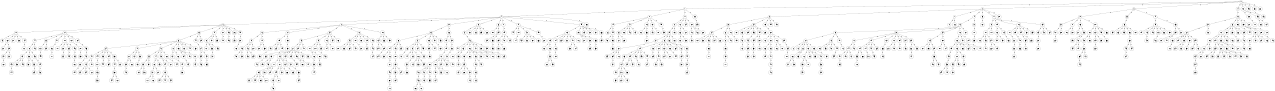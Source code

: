 graph G {
size="8.5,11;"
ratio = "expand;"
fixedsize="true;"
overlap="scale;"
node[shape=circle,width=.12,hight=.12,fontsize=12]
edge[fontsize=12]

0[label=" 0" color=black, pos="1.360152,0.26879081!"];
1[label=" 1" color=black, pos="1.0192335,2.44682!"];
2[label=" 2" color=black, pos="1.3979127,1.2970258!"];
3[label=" 3" color=black, pos="2.5263633,1.5387223!"];
4[label=" 4" color=black, pos="1.9715898,1.3141869!"];
5[label=" 5" color=black, pos="2.9898055,0.81302542!"];
6[label=" 6" color=black, pos="2.7896963,2.7104349!"];
7[label=" 7" color=black, pos="2.3544612,2.4024708!"];
8[label=" 8" color=black, pos="0.50905732,2.5066009!"];
9[label=" 9" color=black, pos="1.2293608,2.069699!"];
10[label=" 10" color=black, pos="0.27883324,2.3817852!"];
11[label=" 11" color=black, pos="0.58450594,2.6468546!"];
12[label=" 12" color=black, pos="2.3878969,0.90588842!"];
13[label=" 13" color=black, pos="2.3821987,0.93224731!"];
14[label=" 14" color=black, pos="2.8146777,1.1352157!"];
15[label=" 15" color=black, pos="2.7571854,2.8837522!"];
16[label=" 16" color=black, pos="0.20894808,1.7945335!"];
17[label=" 17" color=black, pos="1.343774,2.0655824!"];
18[label=" 18" color=black, pos="0.23095731,1.4278038!"];
19[label=" 19" color=black, pos="1.3678751,1.371559!"];
20[label=" 20" color=black, pos="0.035699849,2.1334743!"];
21[label=" 21" color=black, pos="0.99636127,2.5897935!"];
22[label=" 22" color=black, pos="0.70840385,2.9801779!"];
23[label=" 23" color=black, pos="0.26269564,1.731832!"];
24[label=" 24" color=black, pos="2.2542832,0.9099526!"];
25[label=" 25" color=black, pos="1.390598,1.2206644!"];
26[label=" 26" color=black, pos="2.4229026,1.4370186!"];
27[label=" 27" color=black, pos="2.7231265,2.5465496!"];
28[label=" 28" color=black, pos="2.086025,0.17672492!"];
29[label=" 29" color=black, pos="2.7457455,0.89342525!"];
30[label=" 30" color=black, pos="2.4915276,0.91973859!"];
31[label=" 31" color=black, pos="0.73753333,1.225867!"];
32[label=" 32" color=black, pos="0.17793604,1.5898737!"];
33[label=" 33" color=black, pos="2.1113546,2.1900894!"];
34[label=" 34" color=black, pos="1.4590063,0.32503475!"];
35[label=" 35" color=black, pos="1.4356855,1.9409593!"];
36[label=" 36" color=black, pos="0.55160822,1.6040967!"];
37[label=" 37" color=black, pos="2.8842026,0.75150306!"];
38[label=" 38" color=black, pos="0.37112518,0.12995349!"];
39[label=" 39" color=black, pos="2.3228122,1.1004751!"];
40[label=" 40" color=black, pos="1.4916401,2.0692823!"];
41[label=" 41" color=black, pos="1.5008869,0.13725173!"];
42[label=" 42" color=black, pos="0.88647955,1.1420261!"];
43[label=" 43" color=black, pos="0.33387081,0.84387551!"];
44[label=" 44" color=black, pos="1.2006696,1.1828327!"];
45[label=" 45" color=black, pos="1.9454942,1.4606025!"];
46[label=" 46" color=black, pos="0.60557745,0.42527793!"];
47[label=" 47" color=black, pos="1.9463764,0.42913789!"];
48[label=" 48" color=black, pos="0.21610178,2.0410111!"];
49[label=" 49" color=black, pos="2.7577918,1.676882!"];
50[label=" 50" color=black, pos="0.6405493,1.9664364!"];
51[label=" 51" color=black, pos="2.9018936,1.8598991!"];
52[label=" 52" color=black, pos="2.2582842,0.1874354!"];
53[label=" 53" color=black, pos="1.9770677,1.5203978!"];
54[label=" 54" color=black, pos="1.2385938,0.51103478!"];
55[label=" 55" color=black, pos="2.4714287,1.6229868!"];
56[label=" 56" color=black, pos="0.43859285,2.4045192!"];
57[label=" 57" color=black, pos="1.8422607,2.840656!"];
58[label=" 58" color=black, pos="0.90030939,2.4572301!"];
59[label=" 59" color=black, pos="1.6174043,2.9047661!"];
60[label=" 60" color=black, pos="1.3598611,2.0794669!"];
61[label=" 61" color=black, pos="2.7402394,1.919574!"];
62[label=" 62" color=black, pos="2.5455405,0.16380352!"];
63[label=" 63" color=black, pos="2.3707814,0.7044997!"];
64[label=" 64" color=black, pos="1.4507882,0.0057589207!"];
65[label=" 65" color=black, pos="1.1904202,1.7758589!"];
66[label=" 66" color=black, pos="1.6535074,1.8929325!"];
67[label=" 67" color=black, pos="2.5502182,0.14660022!"];
68[label=" 68" color=black, pos="1.8899002,0.2470082!"];
69[label=" 69" color=black, pos="2.8259318,0.60897281!"];
70[label=" 70" color=black, pos="2.5971909,1.3884415!"];
71[label=" 71" color=black, pos="0.55956661,1.7773466!"];
72[label=" 72" color=black, pos="2.2019602,1.3034036!"];
73[label=" 73" color=black, pos="2.6295204,2.4831099!"];
74[label=" 74" color=black, pos="1.3123515,0.55393953!"];
75[label=" 75" color=black, pos="1.173741,2.7726491!"];
76[label=" 76" color=black, pos="2.9266069,1.6937808!"];
77[label=" 77" color=black, pos="2.1862395,0.12401104!"];
78[label=" 78" color=black, pos="0.075529914,2.7514027!"];
79[label=" 79" color=black, pos="2.6053938,2.6454513!"];
80[label=" 80" color=black, pos="1.3118547,1.1997342!"];
81[label=" 81" color=black, pos="0.02811744,2.224403!"];
82[label=" 82" color=black, pos="1.0588865,0.20303866!"];
83[label=" 83" color=black, pos="1.4788823,1.2962687!"];
84[label=" 84" color=black, pos="1.9953451,0.15802788!"];
85[label=" 85" color=black, pos="0.29280311,1.9650149!"];
86[label=" 86" color=black, pos="1.7944915,2.0034295!"];
87[label=" 87" color=black, pos="1.2451669,2.2072392!"];
88[label=" 88" color=black, pos="0.59773579,2.4983968!"];
89[label=" 89" color=black, pos="0.089817531,1.9663222!"];
90[label=" 90" color=black, pos="2.5011424,0.3813316!"];
91[label=" 91" color=black, pos="1.1450486,0.38551382!"];
92[label=" 92" color=black, pos="2.6676499,0.32197824!"];
93[label=" 93" color=black, pos="2.8255806,2.328786!"];
94[label=" 94" color=black, pos="1.0034108,1.0199573!"];
95[label=" 95" color=black, pos="2.9810964,1.8055993!"];
96[label=" 96" color=black, pos="2.6341699,1.2046854!"];
97[label=" 97" color=black, pos="1.0267959,0.87269148!"];
98[label=" 98" color=black, pos="0.3403684,2.5079629!"];
99[label=" 99" color=black, pos="0.93162343,0.62581067!"];
100[label=" 100" color=black, pos="0.43701844,1.5597263!"];
101[label=" 101" color=black, pos="1.2347821,2.8826712!"];
102[label=" 102" color=black, pos="0.22072783,0.48677055!"];
103[label=" 103" color=black, pos="1.129825,2.7806564!"];
104[label=" 104" color=black, pos="1.5963659,1.4879823!"];
105[label=" 105" color=black, pos="0.15634942,1.1511001!"];
106[label=" 106" color=black, pos="0.61469686,2.9821348!"];
107[label=" 107" color=black, pos="1.5525398,2.1455936!"];
108[label=" 108" color=black, pos="2.5557344,0.25215726!"];
109[label=" 109" color=black, pos="0.59383214,1.0287094!"];
110[label=" 110" color=black, pos="1.0374569,1.0163842!"];
111[label=" 111" color=black, pos="2.8078498,1.9312767!"];
112[label=" 112" color=black, pos="0.78238246,1.0273775!"];
113[label=" 113" color=black, pos="0.77993283,1.4354497!"];
114[label=" 114" color=black, pos="0.83754065,0.94094996!"];
115[label=" 115" color=black, pos="0.025529983,2.3796386!"];
116[label=" 116" color=black, pos="2.7918634,2.3717809!"];
117[label=" 117" color=black, pos="0.76662427,0.20025553!"];
118[label=" 118" color=black, pos="1.9159702,2.971363!"];
119[label=" 119" color=black, pos="2.0136803,2.1280356!"];
120[label=" 120" color=black, pos="2.3218988,2.7347947!"];
121[label=" 121" color=black, pos="1.3338908,2.4964613!"];
122[label=" 122" color=black, pos="0.58782889,0.56151182!"];
123[label=" 123" color=black, pos="0.52395486,0.19462325!"];
124[label=" 124" color=black, pos="0.57294629,0.70151383!"];
125[label=" 125" color=black, pos="1.9668944,0.14365173!"];
126[label=" 126" color=black, pos="0.11840908,2.6066844!"];
127[label=" 127" color=black, pos="2.0176546,1.9281522!"];
128[label=" 128" color=black, pos="1.8901332,2.4413851!"];
129[label=" 129" color=black, pos="2.8331913,1.3954554!"];
130[label=" 130" color=black, pos="1.3752577,0.034379093!"];
131[label=" 131" color=black, pos="0.8981176,0.21503088!"];
132[label=" 132" color=black, pos="1.7954065,0.81063445!"];
133[label=" 133" color=black, pos="1.8183141,0.64516536!"];
134[label=" 134" color=black, pos="0.069300953,2.0688126!"];
135[label=" 135" color=black, pos="2.9865699,1.4265089!"];
136[label=" 136" color=black, pos="2.6599118,2.100727!"];
137[label=" 137" color=black, pos="0.80574045,0.9141233!"];
138[label=" 138" color=black, pos="0.45314954,2.0802108!"];
139[label=" 139" color=black, pos="2.1775047,0.82233102!"];
140[label=" 140" color=black, pos="0.21178639,2.735212!"];
141[label=" 141" color=black, pos="0.58725165,1.9668236!"];
142[label=" 142" color=black, pos="1.6322272,0.74350812!"];
143[label=" 143" color=black, pos="0.032601008,0.49550013!"];
144[label=" 144" color=black, pos="2.0379111,2.1856159!"];
145[label=" 145" color=black, pos="1.0924095,0.024649736!"];
146[label=" 146" color=black, pos="1.0482415,2.8968262!"];
147[label=" 147" color=black, pos="0.40010222,2.1986575!"];
148[label=" 148" color=black, pos="1.3521227,1.6419891!"];
149[label=" 149" color=black, pos="2.3142469,0.59592692!"];
150[label=" 150" color=black, pos="2.6444489,2.5652712!"];
151[label=" 151" color=black, pos="2.5094521,2.3695626!"];
152[label=" 152" color=black, pos="0.65699848,2.3910147!"];
153[label=" 153" color=black, pos="2.6549176,2.294967!"];
154[label=" 154" color=black, pos="0.520525,1.9289055!"];
155[label=" 155" color=black, pos="2.9109504,0.53251584!"];
156[label=" 156" color=black, pos="0.061432511,0.20244737!"];
157[label=" 157" color=black, pos="2.7833176,2.3221536!"];
158[label=" 158" color=black, pos="0.13780933,2.1048163!"];
159[label=" 159" color=black, pos="0.94819615,2.1946246!"];
160[label=" 160" color=black, pos="2.0295575,0.35460262!"];
161[label=" 161" color=black, pos="2.0013038,0.3876343!"];
162[label=" 162" color=black, pos="2.8413628,1.442456!"];
163[label=" 163" color=black, pos="0.44410275,2.0153863!"];
164[label=" 164" color=black, pos="1.1494768,2.8812147!"];
165[label=" 165" color=black, pos="2.0162079,1.3605608!"];
166[label=" 166" color=black, pos="1.0907931,1.8012787!"];
167[label=" 167" color=black, pos="1.9397562,0.6441839!"];
168[label=" 168" color=black, pos="2.5815427,1.6537887!"];
169[label=" 169" color=black, pos="0.64835615,2.1046753!"];
170[label=" 170" color=black, pos="2.3579628,1.2420322!"];
171[label=" 171" color=black, pos="0.52210316,0.30760083!"];
172[label=" 172" color=black, pos="2.4752521,0.60437433!"];
173[label=" 173" color=black, pos="2.3921838,2.6454773!"];
174[label=" 174" color=black, pos="0.43031235,1.5219662!"];
175[label=" 175" color=black, pos="1.4426594,2.3393821!"];
176[label=" 176" color=black, pos="0.16493663,0.60704849!"];
177[label=" 177" color=black, pos="0.034593875,1.3030118!"];
178[label=" 178" color=black, pos="2.258855,2.1946222!"];
179[label=" 179" color=black, pos="1.8024624,2.4525382!"];
180[label=" 180" color=black, pos="1.6910386,1.7691746!"];
181[label=" 181" color=black, pos="2.0218476,2.5661994!"];
182[label=" 182" color=black, pos="2.861408,0.82222849!"];
183[label=" 183" color=black, pos="0.25431573,2.3282693!"];
184[label=" 184" color=black, pos="2.1547815,0.23254515!"];
185[label=" 185" color=black, pos="1.6470416,2.581932!"];
186[label=" 186" color=black, pos="1.0806009,2.6868548!"];
187[label=" 187" color=black, pos="0.27877733,2.1607778!"];
188[label=" 188" color=black, pos="2.1963055,2.0530384!"];
189[label=" 189" color=black, pos="1.3446044,2.6703131!"];
190[label=" 190" color=black, pos="0.70740341,1.5100796!"];
191[label=" 191" color=black, pos="1.6541522,2.3809715!"];
192[label=" 192" color=black, pos="1.7736668,1.998309!"];
193[label=" 193" color=black, pos="2.1490736,0.32660498!"];
194[label=" 194" color=black, pos="1.3567953,0.11273771!"];
195[label=" 195" color=black, pos="2.1528528,2.6053886!"];
196[label=" 196" color=black, pos="1.203468,1.5673114!"];
197[label=" 197" color=black, pos="0.27766475,1.7540847!"];
198[label=" 198" color=black, pos="1.7301661,2.9467873!"];
199[label=" 199" color=black, pos="2.1025133,0.19325197!"];
200[label=" 200" color=black, pos="0.94127545,2.2968884!"];
201[label=" 201" color=black, pos="0.77180198,0.32002343!"];
202[label=" 202" color=black, pos="2.6369532,2.7641699!"];
203[label=" 203" color=black, pos="1.7062767,1.1389643!"];
204[label=" 204" color=black, pos="0.027985363,0.45781697!"];
205[label=" 205" color=black, pos="0.94390014,2.2907183!"];
206[label=" 206" color=black, pos="0.4760659,2.0583845!"];
207[label=" 207" color=black, pos="1.5652644,1.4547592!"];
208[label=" 208" color=black, pos="2.4431975,0.59688885!"];
209[label=" 209" color=black, pos="0.37514099,2.3435967!"];
210[label=" 210" color=black, pos="1.3496734,0.80190019!"];
211[label=" 211" color=black, pos="0.477325,2.9656947!"];
212[label=" 212" color=black, pos="1.6471401,0.81096047!"];
213[label=" 213" color=black, pos="0.6354133,0.26510649!"];
214[label=" 214" color=black, pos="2.3391843,0.69005836!"];
215[label=" 215" color=black, pos="1.5751276,0.41098855!"];
216[label=" 216" color=black, pos="0.89646517,2.2333245!"];
217[label=" 217" color=black, pos="0.92478967,2.2837004!"];
218[label=" 218" color=black, pos="1.6846878,1.3304131!"];
219[label=" 219" color=black, pos="2.026465,1.6673232!"];
220[label=" 220" color=black, pos="1.7196195,2.2646454!"];
221[label=" 221" color=black, pos="2.5799624,1.466512!"];
222[label=" 222" color=black, pos="1.8532429,0.82359544!"];
223[label=" 223" color=black, pos="2.301388,1.4466955!"];
224[label=" 224" color=black, pos="1.2424614,1.4694593!"];
225[label=" 225" color=black, pos="0.25694128,1.4417141!"];
226[label=" 226" color=black, pos="0.83876019,1.1036419!"];
227[label=" 227" color=black, pos="1.0682351,1.5388303!"];
228[label=" 228" color=black, pos="0.24924877,1.1428875!"];
229[label=" 229" color=black, pos="1.3332276,0.7483579!"];
230[label=" 230" color=black, pos="1.76597,0.61484094!"];
231[label=" 231" color=black, pos="2.8065373,1.2652111!"];
232[label=" 232" color=black, pos="2.7415565,2.2162498!"];
233[label=" 233" color=black, pos="0.48782998,0.94012689!"];
234[label=" 234" color=black, pos="0.43009113,2.1918154!"];
235[label=" 235" color=black, pos="0.81473394,2.2861809!"];
236[label=" 236" color=black, pos="2.5341214,0.89319389!"];
237[label=" 237" color=black, pos="1.038468,1.0538194!"];
238[label=" 238" color=black, pos="2.2135051,2.8717959!"];
239[label=" 239" color=black, pos="1.7301968,2.0690412!"];
240[label=" 240" color=black, pos="0.87167724,2.4702511!"];
241[label=" 241" color=black, pos="2.9432548,0.68609741!"];
242[label=" 242" color=black, pos="1.4541468,1.8716722!"];
243[label=" 243" color=black, pos="1.6085585,0.33286347!"];
244[label=" 244" color=black, pos="1.5869215,0.01002885!"];
245[label=" 245" color=black, pos="2.8676092,1.4298275!"];
246[label=" 246" color=black, pos="2.7325087,0.10115674!"];
247[label=" 247" color=black, pos="0.43863022,1.9344589!"];
248[label=" 248" color=black, pos="0.45548883,0.66981469!"];
249[label=" 249" color=black, pos="0.81508795,2.7720896!"];
250[label=" 250" color=black, pos="1.2338249,0.53811552!"];
251[label=" 251" color=black, pos="0.80161485,1.9850632!"];
252[label=" 252" color=black, pos="1.0970364,1.0139259!"];
253[label=" 253" color=black, pos="2.0589404,0.045759786!"];
254[label=" 254" color=black, pos="0.74537669,2.2541546!"];
255[label=" 255" color=black, pos="2.3171144,2.4943144!"];
256[label=" 256" color=black, pos="2.5933234,2.1713469!"];
257[label=" 257" color=black, pos="0.52004114,2.6776461!"];
258[label=" 258" color=black, pos="2.5871982,0.59624937!"];
259[label=" 259" color=black, pos="1.0867406,2.7773494!"];
260[label=" 260" color=black, pos="1.5764047,2.1484225!"];
261[label=" 261" color=black, pos="2.2350287,2.4267941!"];
262[label=" 262" color=black, pos="1.3410988,0.16441229!"];
263[label=" 263" color=black, pos="2.8695622,0.43081652!"];
264[label=" 264" color=black, pos="0.8228557,2.8712969!"];
265[label=" 265" color=black, pos="1.5455998,2.0967629!"];
266[label=" 266" color=black, pos="0.76470472,0.52161104!"];
267[label=" 267" color=black, pos="2.2743248,0.035222355!"];
268[label=" 268" color=black, pos="2.0902358,2.4860746!"];
269[label=" 269" color=black, pos="0.37782714,0.30566989!"];
270[label=" 270" color=black, pos="1.5938175,1.3771392!"];
271[label=" 271" color=black, pos="2.1288088,0.92626523!"];
272[label=" 272" color=black, pos="2.4101191,0.29456139!"];
273[label=" 273" color=black, pos="2.3465052,0.088516984!"];
274[label=" 274" color=black, pos="0.08433649,0.96265531!"];
275[label=" 275" color=black, pos="1.9090885,0.20939088!"];
276[label=" 276" color=black, pos="1.1815225,2.3245888!"];
277[label=" 277" color=black, pos="2.6083343,2.2782756!"];
278[label=" 278" color=black, pos="2.1003408,2.6655314!"];
279[label=" 279" color=black, pos="0.46337055,1.1808142!"];
280[label=" 280" color=black, pos="0.38935881,1.8292086!"];
281[label=" 281" color=black, pos="2.8666999,0.847074!"];
282[label=" 282" color=black, pos="0.52785365,0.3096977!"];
283[label=" 283" color=black, pos="2.807607,0.4362664!"];
284[label=" 284" color=black, pos="1.2145541,0.54847918!"];
285[label=" 285" color=black, pos="0.39111383,2.0250401!"];
286[label=" 286" color=black, pos="1.4821696,1.7206044!"];
287[label=" 287" color=black, pos="2.2823681,2.8190298!"];
288[label=" 288" color=black, pos="0.3767942,2.407591!"];
289[label=" 289" color=black, pos="1.5659641,2.1945304!"];
290[label=" 290" color=black, pos="2.0643943,1.5307599!"];
291[label=" 291" color=black, pos="1.0233167,1.8611308!"];
292[label=" 292" color=black, pos="0.72788145,0.060759101!"];
293[label=" 293" color=black, pos="0.23636477,0.61044996!"];
294[label=" 294" color=black, pos="2.7763707,2.6640746!"];
295[label=" 295" color=black, pos="0.23247291,1.7304657!"];
296[label=" 296" color=black, pos="2.1313429,1.8527612!"];
297[label=" 297" color=black, pos="1.3927217,0.79112471!"];
298[label=" 298" color=black, pos="1.5515197,0.32911726!"];
299[label=" 299" color=black, pos="0.28891086,1.8127072!"];
300[label=" 300" color=black, pos="0.59985803,2.1357876!"];
301[label=" 301" color=black, pos="1.9592655,1.5547572!"];
302[label=" 302" color=black, pos="0.077291877,1.7943749!"];
303[label=" 303" color=black, pos="0.70193614,1.9190319!"];
304[label=" 304" color=black, pos="0.66289734,1.530586!"];
305[label=" 305" color=black, pos="2.8190847,0.512735!"];
306[label=" 306" color=black, pos="0.64359526,0.94544081!"];
307[label=" 307" color=black, pos="2.0321003,2.9492984!"];
308[label=" 308" color=black, pos="1.6316143,0.46818115!"];
309[label=" 309" color=black, pos="1.8313236,1.3265159!"];
310[label=" 310" color=black, pos="0.24177008,2.2183802!"];
311[label=" 311" color=black, pos="1.6457315,1.7769852!"];
312[label=" 312" color=black, pos="0.90920519,1.3642478!"];
313[label=" 313" color=black, pos="0.62928188,1.0988942!"];
314[label=" 314" color=black, pos="1.7188351,0.20538325!"];
315[label=" 315" color=black, pos="0.80248306,0.38289374!"];
316[label=" 316" color=black, pos="0.2397677,2.0249771!"];
317[label=" 317" color=black, pos="0.87401323,0.97970672!"];
318[label=" 318" color=black, pos="1.4723839,2.0594895!"];
319[label=" 319" color=black, pos="2.3354991,2.4267441!"];
320[label=" 320" color=black, pos="0.14404594,0.97299411!"];
321[label=" 321" color=black, pos="1.6679747,2.046205!"];
322[label=" 322" color=black, pos="0.11622341,1.1377452!"];
323[label=" 323" color=black, pos="1.4062699,1.3528038!"];
324[label=" 324" color=black, pos="0.37171384,1.7171289!"];
325[label=" 325" color=black, pos="1.729274,1.3615104!"];
326[label=" 326" color=black, pos="2.8949225,0.31977316!"];
327[label=" 327" color=black, pos="2.2574746,2.4751259!"];
328[label=" 328" color=black, pos="1.5375092,0.17484841!"];
329[label=" 329" color=black, pos="1.5200083,2.5922938!"];
330[label=" 330" color=black, pos="0.47264157,1.5549382!"];
331[label=" 331" color=black, pos="0.25067793,1.524949!"];
332[label=" 332" color=black, pos="2.285523,2.8681188!"];
333[label=" 333" color=black, pos="1.9389135,1.2164548!"];
334[label=" 334" color=black, pos="2.6506291,2.0642576!"];
335[label=" 335" color=black, pos="2.2827452,2.3096244!"];
336[label=" 336" color=black, pos="1.9875034,1.0257384!"];
337[label=" 337" color=black, pos="0.70552613,1.1437435!"];
338[label=" 338" color=black, pos="0.34807116,0.057079153!"];
339[label=" 339" color=black, pos="0.60642375,0.22114087!"];
340[label=" 340" color=black, pos="2.8241061,1.9067437!"];
341[label=" 341" color=black, pos="1.3188889,1.5968555!"];
342[label=" 342" color=black, pos="0.6594264,2.8776218!"];
343[label=" 343" color=black, pos="0.2004966,2.7624261!"];
344[label=" 344" color=black, pos="1.671719,1.6955118!"];
345[label=" 345" color=black, pos="2.4061966,1.5554128!"];
346[label=" 346" color=black, pos="2.5379371,2.3530169!"];
347[label=" 347" color=black, pos="2.1945201,1.0363075!"];
348[label=" 348" color=black, pos="0.66341748,2.7816457!"];
349[label=" 349" color=black, pos="0.066249653,0.95182448!"];
350[label=" 350" color=black, pos="2.0396144,0.66784767!"];
351[label=" 351" color=black, pos="1.0166925,1.4281111!"];
352[label=" 352" color=black, pos="1.2184382,0.06565653!"];
353[label=" 353" color=black, pos="2.9628783,1.3789026!"];
354[label=" 354" color=black, pos="1.2335612,2.6451761!"];
355[label=" 355" color=black, pos="1.3060773,0.44670755!"];
356[label=" 356" color=black, pos="0.62453487,1.9518012!"];
357[label=" 357" color=black, pos="0.60685458,0.41646058!"];
358[label=" 358" color=black, pos="1.733072,0.88658003!"];
359[label=" 359" color=black, pos="0.51458199,0.43817593!"];
360[label=" 360" color=black, pos="2.438314,2.357655!"];
361[label=" 361" color=black, pos="0.12490177,1.9020076!"];
362[label=" 362" color=black, pos="2.4684772,1.7865444!"];
363[label=" 363" color=black, pos="2.2286674,0.74404925!"];
364[label=" 364" color=black, pos="0.46160521,2.5439868!"];
365[label=" 365" color=black, pos="2.5994761,0.7149288!"];
366[label=" 366" color=black, pos="0.044755615,0.08231257!"];
367[label=" 367" color=black, pos="1.9161999,0.29235779!"];
368[label=" 368" color=black, pos="2.024321,1.7557062!"];
369[label=" 369" color=black, pos="1.3865705,0.50768573!"];
370[label=" 370" color=black, pos="2.2048975,2.6296021!"];
371[label=" 371" color=black, pos="2.527482,1.2867671!"];
372[label=" 372" color=black, pos="2.0695018,2.057547!"];
373[label=" 373" color=black, pos="0.79120129,0.0015260195!"];
374[label=" 374" color=black, pos="0.37398464,0.39529451!"];
375[label=" 375" color=black, pos="0.60432709,0.6446985!"];
376[label=" 376" color=black, pos="0.33766511,1.7778708!"];
377[label=" 377" color=black, pos="0.058118462,0.57928323!"];
378[label=" 378" color=black, pos="2.5797866,1.6965808!"];
379[label=" 379" color=black, pos="2.5825367,2.0963558!"];
380[label=" 380" color=black, pos="2.8141019,0.32101649!"];
381[label=" 381" color=black, pos="0.92637865,2.4412601!"];
382[label=" 382" color=black, pos="1.4063811,0.59054785!"];
383[label=" 383" color=black, pos="0.5242069,0.63935624!"];
384[label=" 384" color=black, pos="0.63565104,0.58610758!"];
385[label=" 385" color=black, pos="0.70278354,0.95678546!"];
386[label=" 386" color=black, pos="1.3742762,1.3898388!"];
387[label=" 387" color=black, pos="0.63671425,0.60885147!"];
388[label=" 388" color=black, pos="1.6400974,0.056119325!"];
389[label=" 389" color=black, pos="0.25241047,0.86683934!"];
390[label=" 390" color=black, pos="0.33393402,2.6694998!"];
391[label=" 391" color=black, pos="1.6926335,0.72001292!"];
392[label=" 392" color=black, pos="1.726083,0.022054097!"];
393[label=" 393" color=black, pos="2.4715113,2.7114367!"];
394[label=" 394" color=black, pos="1.6322058,2.8026004!"];
395[label=" 395" color=black, pos="1.58747,1.7197362!"];
396[label=" 396" color=black, pos="0.34131979,2.7940435!"];
397[label=" 397" color=black, pos="0.27323497,1.2525218!"];
398[label=" 398" color=black, pos="0.11827005,2.4653099!"];
399[label=" 399" color=black, pos="0.2308776,2.1391882!"];
400[label=" 400" color=black, pos="2.4914433,0.38582721!"];
401[label=" 401" color=black, pos="2.1400818,1.8087421!"];
402[label=" 402" color=black, pos="0.19853939,1.0412078!"];
403[label=" 403" color=black, pos="0.022794276,2.0135769!"];
404[label=" 404" color=black, pos="0.53679953,1.9578443!"];
405[label=" 405" color=black, pos="0.46850327,2.4172035!"];
406[label=" 406" color=black, pos="2.1323878,1.3976769!"];
407[label=" 407" color=black, pos="0.067836198,1.320226!"];
408[label=" 408" color=black, pos="2.6981074,2.5222341!"];
409[label=" 409" color=black, pos="1.8033171,0.61047689!"];
410[label=" 410" color=black, pos="0.94231865,0.78786597!"];
411[label=" 411" color=black, pos="2.4126286,0.329227!"];
412[label=" 412" color=black, pos="0.60906328,2.7594626!"];
413[label=" 413" color=black, pos="1.4974375,1.6643399!"];
414[label=" 414" color=black, pos="0.059179486,1.9930906!"];
415[label=" 415" color=black, pos="2.5988819,1.6862952!"];
416[label=" 416" color=black, pos="0.019369847,1.1351785!"];
417[label=" 417" color=black, pos="2.5395055,1.8245435!"];
418[label=" 418" color=black, pos="0.39734,2.4469371!"];
419[label=" 419" color=black, pos="0.41385236,2.7593968!"];
420[label=" 420" color=black, pos="1.0632355,1.1004822!"];
421[label=" 421" color=black, pos="1.6955255,0.19049821!"];
422[label=" 422" color=black, pos="2.8268388,2.8817207!"];
423[label=" 423" color=black, pos="1.4969055,1.7227099!"];
424[label=" 424" color=black, pos="1.7765452,2.3389623!"];
425[label=" 425" color=black, pos="2.6035438,0.79787494!"];
426[label=" 426" color=black, pos="1.7759153,1.8108524!"];
427[label=" 427" color=black, pos="1.0209762,1.2126833!"];
428[label=" 428" color=black, pos="0.089108534,2.6448846!"];
429[label=" 429" color=black, pos="1.0779876,0.53933903!"];
430[label=" 430" color=black, pos="2.0189716,2.3305471!"];
431[label=" 431" color=black, pos="2.9890756,0.032152417!"];
432[label=" 432" color=black, pos="1.9111454,0.081671529!"];
433[label=" 433" color=black, pos="1.5346205,1.515573!"];
434[label=" 434" color=black, pos="1.1243585,0.50030354!"];
435[label=" 435" color=black, pos="0.8966745,2.2295464!"];
436[label=" 436" color=black, pos="2.0261524,0.77041707!"];
437[label=" 437" color=black, pos="0.70981377,2.0089663!"];
438[label=" 438" color=black, pos="2.7308158,1.2446625!"];
439[label=" 439" color=black, pos="1.3927704,2.4855122!"];
440[label=" 440" color=black, pos="0.64792964,1.8186051!"];
441[label=" 441" color=black, pos="2.4467302,2.493086!"];
442[label=" 442" color=black, pos="1.6606034,1.7164234!"];
443[label=" 443" color=black, pos="2.7063765,1.543061!"];
444[label=" 444" color=black, pos="2.8204008,1.8366688!"];
445[label=" 445" color=black, pos="0.62323413,0.25899996!"];
446[label=" 446" color=black, pos="0.18514853,1.0739413!"];
447[label=" 447" color=black, pos="1.7804774,2.8818349!"];
448[label=" 448" color=black, pos="2.1266371,1.6109572!"];
449[label=" 449" color=black, pos="0.034618024,2.144456!"];
450[label=" 450" color=black, pos="2.0974329,2.2524994!"];
451[label=" 451" color=black, pos="0.80684925,2.5363382!"];
452[label=" 452" color=black, pos="2.1090384,2.1574646!"];
453[label=" 453" color=black, pos="2.2186421,1.0863224!"];
454[label=" 454" color=black, pos="2.920127,2.9817096!"];
455[label=" 455" color=black, pos="1.7197172,0.12901145!"];
456[label=" 456" color=black, pos="2.5639844,0.41972166!"];
457[label=" 457" color=black, pos="2.844012,1.2938239!"];
458[label=" 458" color=black, pos="2.4250571,2.7452542!"];
459[label=" 459" color=black, pos="2.3418836,0.85915637!"];
460[label=" 460" color=black, pos="0.65459931,1.1831945!"];
461[label=" 461" color=black, pos="1.4330855,2.277032!"];
462[label=" 462" color=black, pos="1.4297807,0.053816924!"];
463[label=" 463" color=black, pos="1.1222861,2.9958523!"];
464[label=" 464" color=black, pos="1.9227971,0.2848729!"];
465[label=" 465" color=black, pos="1.9797516,0.70825383!"];
466[label=" 466" color=black, pos="0.12502005,2.636715!"];
467[label=" 467" color=black, pos="1.7351003,1.9178257!"];
468[label=" 468" color=black, pos="2.5124923,0.26294104!"];
469[label=" 469" color=black, pos="1.3705371,1.2987904!"];
470[label=" 470" color=black, pos="0.79871469,2.9498158!"];
471[label=" 471" color=black, pos="0.53543566,0.60727124!"];
472[label=" 472" color=black, pos="0.36124194,1.2250417!"];
473[label=" 473" color=black, pos="2.4708409,1.7458022!"];
474[label=" 474" color=black, pos="2.3868035,0.062764652!"];
475[label=" 475" color=black, pos="2.8783886,0.51160352!"];
476[label=" 476" color=black, pos="1.0816105,2.3364588!"];
477[label=" 477" color=black, pos="2.3145176,0.25246552!"];
478[label=" 478" color=black, pos="1.9878565,0.034233093!"];
479[label=" 479" color=black, pos="0.1479493,2.9815248!"];
480[label=" 480" color=black, pos="0.53364848,2.8501848!"];
481[label=" 481" color=black, pos="2.1398621,0.60035038!"];
482[label=" 482" color=black, pos="2.9785041,0.64856953!"];
483[label=" 483" color=black, pos="2.6437054,1.2477737!"];
484[label=" 484" color=black, pos="2.9347176,2.1774635!"];
485[label=" 485" color=black, pos="1.2194816,1.3624676!"];
486[label=" 486" color=black, pos="1.6322103,2.7306302!"];
487[label=" 487" color=black, pos="2.038205,1.2893509!"];
488[label=" 488" color=black, pos="0.91872161,1.5763429!"];
489[label=" 489" color=black, pos="1.7355226,2.5852494!"];
490[label=" 490" color=black, pos="0.83980831,1.5709194!"];
491[label=" 491" color=black, pos="1.393992,2.2088295!"];
492[label=" 492" color=black, pos="0.40292562,1.5779448!"];
493[label=" 493" color=black, pos="1.8162221,1.8297454!"];
494[label=" 494" color=black, pos="1.3371131,0.22859211!"];
495[label=" 495" color=black, pos="0.27253064,0.94717157!"];
496[label=" 496" color=black, pos="2.6574786,1.249836!"];
497[label=" 497" color=black, pos="0.70020773,2.1070279!"];
498[label=" 498" color=black, pos="1.0689042,2.0235297!"];
499[label=" 499" color=black, pos="0.49664046,1.7916057!"];
500[label=" 500" color=black, pos="0.61865234,2.5219733!"];
501[label=" 501" color=black, pos="1.309963,0.88330697!"];
502[label=" 502" color=black, pos="0.91209429,0.022394135!"];
503[label=" 503" color=black, pos="2.6298421,2.3758772!"];
504[label=" 504" color=black, pos="1.4930802,1.6803218!"];
505[label=" 505" color=black, pos="1.4607985,2.7333039!"];
506[label=" 506" color=black, pos="2.465297,0.99259888!"];
507[label=" 507" color=black, pos="0.9891929,0.86150357!"];
508[label=" 508" color=black, pos="1.1537552,1.0427197!"];
509[label=" 509" color=black, pos="1.7351956,1.1107942!"];
510[label=" 510" color=black, pos="1.0379258,2.8319148!"];
511[label=" 511" color=black, pos="2.1027541,1.9550885!"];
512[label=" 512" color=black, pos="2.8335052,1.7891221!"];
513[label=" 513" color=black, pos="1.4227601,1.8240063!"];
514[label=" 514" color=black, pos="2.2792597,2.8499946!"];
515[label=" 515" color=black, pos="0.60080983,2.8762979!"];
516[label=" 516" color=black, pos="0.094975093,2.2182832!"];
517[label=" 517" color=black, pos="1.8450443,1.4774606!"];
518[label=" 518" color=black, pos="0.46226577,2.5507379!"];
519[label=" 519" color=black, pos="1.5171675,1.160854!"];
520[label=" 520" color=black, pos="1.1412368,0.64497627!"];
521[label=" 521" color=black, pos="1.4724022,1.452054!"];
522[label=" 522" color=black, pos="0.2855878,2.0201145!"];
523[label=" 523" color=black, pos="1.0135468,0.64096266!"];
524[label=" 524" color=black, pos="0.81542998,2.9386926!"];
525[label=" 525" color=black, pos="2.1883233,0.54344436!"];
526[label=" 526" color=black, pos="0.72552866,0.21560885!"];
527[label=" 527" color=black, pos="1.6000087,0.59336878!"];
528[label=" 528" color=black, pos="2.3264391,0.3052424!"];
529[label=" 529" color=black, pos="0.70732765,1.5505032!"];
530[label=" 530" color=black, pos="1.059345,2.8793131!"];
531[label=" 531" color=black, pos="1.4670301,0.18141362!"];
532[label=" 532" color=black, pos="1.3795216,0.94293439!"];
533[label=" 533" color=black, pos="1.5362594,1.2184339!"];
534[label=" 534" color=black, pos="1.580561,1.5044842!"];
535[label=" 535" color=black, pos="1.8105056,1.9218153!"];
536[label=" 536" color=black, pos="0.33619804,1.935786!"];
537[label=" 537" color=black, pos="2.9843541,0.036441157!"];
538[label=" 538" color=black, pos="2.056907,2.1165908!"];
539[label=" 539" color=black, pos="0.43603,2.8063972!"];
540[label=" 540" color=black, pos="0.41811063,1.3833965!"];
541[label=" 541" color=black, pos="1.2357103,2.2161581!"];
542[label=" 542" color=black, pos="0.035873104,2.9968411!"];
543[label=" 543" color=black, pos="0.81849529,0.98332346!"];
544[label=" 544" color=black, pos="0.14571406,0.19821903!"];
545[label=" 545" color=black, pos="2.4053987,2.1737672!"];
546[label=" 546" color=black, pos="1.1504144,2.9862427!"];
547[label=" 547" color=black, pos="0.58836238,0.40199605!"];
548[label=" 548" color=black, pos="2.5419715,1.960843!"];
549[label=" 549" color=black, pos="0.38722287,1.5939532!"];
550[label=" 550" color=black, pos="0.89764343,0.26947473!"];
551[label=" 551" color=black, pos="0.50945072,2.8708321!"];
552[label=" 552" color=black, pos="2.1719076,1.7852329!"];
553[label=" 553" color=black, pos="1.3037113,2.039612!"];
554[label=" 554" color=black, pos="2.249358,1.0405702!"];
555[label=" 555" color=black, pos="1.8184946,1.8441934!"];
556[label=" 556" color=black, pos="0.22795873,2.138148!"];
557[label=" 557" color=black, pos="2.9820376,2.0382776!"];
558[label=" 558" color=black, pos="2.3228956,1.5958197!"];
559[label=" 559" color=black, pos="1.5605505,0.48751109!"];
560[label=" 560" color=black, pos="0.53570288,0.30976445!"];
561[label=" 561" color=black, pos="2.2317441,2.2935399!"];
562[label=" 562" color=black, pos="2.3752311,1.3188225!"];
563[label=" 563" color=black, pos="0.77667627,2.5541919!"];
564[label=" 564" color=black, pos="0.96805237,2.6198166!"];
565[label=" 565" color=black, pos="2.4244412,1.829771!"];
566[label=" 566" color=black, pos="1.9658465,2.5796831!"];
567[label=" 567" color=black, pos="1.8922425,2.2588551!"];
568[label=" 568" color=black, pos="0.33993813,0.26735951!"];
569[label=" 569" color=black, pos="0.91799597,1.0527843!"];
570[label=" 570" color=black, pos="1.8950094,0.48695279!"];
571[label=" 571" color=black, pos="0.53462271,2.6763207!"];
572[label=" 572" color=black, pos="1.7334846,2.452765!"];
573[label=" 573" color=black, pos="1.9542315,2.9052625!"];
574[label=" 574" color=black, pos="0.70812664,0.44647493!"];
575[label=" 575" color=black, pos="0.55213972,2.0283145!"];
576[label=" 576" color=black, pos="0.2739496,2.46376!"];
577[label=" 577" color=black, pos="0.85657335,0.48517263!"];
578[label=" 578" color=black, pos="0.88815112,0.42326851!"];
579[label=" 579" color=black, pos="1.0132701,1.9254489!"];
580[label=" 580" color=black, pos="0.39572651,0.90468048!"];
581[label=" 581" color=black, pos="0.66074989,2.2700359!"];
582[label=" 582" color=black, pos="0.29488858,2.9692456!"];
583[label=" 583" color=black, pos="0.42184092,0.73910614!"];
584[label=" 584" color=black, pos="0.29323406,0.88773608!"];
585[label=" 585" color=black, pos="0.71941052,2.9013902!"];
586[label=" 586" color=black, pos="0.34503413,2.0303355!"];
587[label=" 587" color=black, pos="2.4242479,1.1050589!"];
588[label=" 588" color=black, pos="1.3339983,2.1699324!"];
589[label=" 589" color=black, pos="0.81968242,0.36362473!"];
590[label=" 590" color=black, pos="0.15647925,0.96159929!"];
591[label=" 591" color=black, pos="2.3304305,2.2741107!"];
592[label=" 592" color=black, pos="1.9035716,0.77347194!"];
593[label=" 593" color=black, pos="1.5347555,0.23054379!"];
594[label=" 594" color=black, pos="0.99952086,0.23809384!"];
595[label=" 595" color=black, pos="0.21666364,1.2437432!"];
596[label=" 596" color=black, pos="2.3528922,0.54541014!"];
597[label=" 597" color=black, pos="1.853644,2.2871456!"];
598[label=" 598" color=black, pos="0.24190524,0.58844344!"];
599[label=" 599" color=black, pos="1.9494503,2.1960002!"];
600[label=" 600" color=black, pos="0.024400876,0.47600411!"];
601[label=" 601" color=black, pos="0.64433432,1.4389459!"];
602[label=" 602" color=black, pos="2.9674272,1.067624!"];
603[label=" 603" color=black, pos="2.0201926,1.7347528!"];
604[label=" 604" color=black, pos="0.72504285,2.5456594!"];
605[label=" 605" color=black, pos="1.1891978,2.5888102!"];
606[label=" 606" color=black, pos="2.08155,2.0034387!"];
607[label=" 607" color=black, pos="1.0398077,0.88402227!"];
608[label=" 608" color=black, pos="2.1689111,2.6233649!"];
609[label=" 609" color=black, pos="2.0665743,1.4571006!"];
610[label=" 610" color=black, pos="2.7393507,2.2180922!"];
611[label=" 611" color=black, pos="0.83609178,1.132628!"];
612[label=" 612" color=black, pos="0.23300788,0.13982151!"];
613[label=" 613" color=black, pos="2.5110925,2.8533086!"];
614[label=" 614" color=black, pos="0.90588526,1.6236427!"];
615[label=" 615" color=black, pos="1.0561863,2.0099016!"];
616[label=" 616" color=black, pos="2.8676914,1.0383428!"];
617[label=" 617" color=black, pos="2.6955774,1.9682671!"];
618[label=" 618" color=black, pos="1.020168,0.19447126!"];
619[label=" 619" color=black, pos="1.1392043,0.41739444!"];
620[label=" 620" color=black, pos="0.005386712,2.7944178!"];
621[label=" 621" color=black, pos="1.2858476,1.1091216!"];
622[label=" 622" color=black, pos="2.5044738,1.1374258!"];
623[label=" 623" color=black, pos="2.2404294,0.78575752!"];
624[label=" 624" color=black, pos="1.7805939,0.042386442!"];
625[label=" 625" color=black, pos="1.3195438,0.91109928!"];
626[label=" 626" color=black, pos="2.1970129,1.1959717!"];
627[label=" 627" color=black, pos="1.4326698,2.7084294!"];
628[label=" 628" color=black, pos="2.170582,0.95453572!"];
629[label=" 629" color=black, pos="0.15057369,0.64816254!"];
630[label=" 630" color=black, pos="1.7964217,1.2157076!"];
631[label=" 631" color=black, pos="2.9329158,2.1449719!"];
632[label=" 632" color=black, pos="2.8255655,2.1896809!"];
633[label=" 633" color=black, pos="1.1980118,2.4848211!"];
634[label=" 634" color=black, pos="0.20635076,0.73124191!"];
635[label=" 635" color=black, pos="2.2941589,2.0770771!"];
636[label=" 636" color=black, pos="0.94251851,1.9211706!"];
637[label=" 637" color=black, pos="2.0952702,2.7481397!"];
638[label=" 638" color=black, pos="1.3549215,0.92854299!"];
639[label=" 639" color=black, pos="1.9653125,1.001347!"];
640[label=" 640" color=black, pos="1.2608732,0.9359873!"];
641[label=" 641" color=black, pos="0.29180814,2.8539097!"];
642[label=" 642" color=black, pos="0.10160125,1.1371795!"];
643[label=" 643" color=black, pos="1.0248229,1.8605011!"];
644[label=" 644" color=black, pos="1.2458694,2.0604337!"];
645[label=" 645" color=black, pos="2.3510048,2.2328315!"];
646[label=" 646" color=black, pos="1.7724207,0.99376366!"];
647[label=" 647" color=black, pos="0.23488934,2.5286112!"];
648[label=" 648" color=black, pos="1.1861386,2.9546475!"];
649[label=" 649" color=black, pos="2.885407,0.97610561!"];
650[label=" 650" color=black, pos="0.3937089,0.38276834!"];
651[label=" 651" color=black, pos="1.3275417,2.3858733!"];
652[label=" 652" color=black, pos="0.024941097,1.9145507!"];
653[label=" 653" color=black, pos="2.2548803,0.081872271!"];
654[label=" 654" color=black, pos="2.3087567,0.76503426!"];
655[label=" 655" color=black, pos="0.070746576,0.039408571!"];
656[label=" 656" color=black, pos="0.75824396,1.7348319!"];
657[label=" 657" color=black, pos="1.8026133,2.6306591!"];
658[label=" 658" color=black, pos="0.82422256,0.61485407!"];
659[label=" 659" color=black, pos="0.25669686,2.7251754!"];
660[label=" 660" color=black, pos="2.4470343,1.6575839!"];
661[label=" 661" color=black, pos="0.78710833,0.72921571!"];
662[label=" 662" color=black, pos="2.8150921,0.63951112!"];
663[label=" 663" color=black, pos="0.78789544,2.1427238!"];
664[label=" 664" color=black, pos="0.67297577,0.18979031!"];
665[label=" 665" color=black, pos="1.5884931,2.6719113!"];
666[label=" 666" color=black, pos="2.8338769,1.5644799!"];
667[label=" 667" color=black, pos="0.28749277,1.3722117!"];
668[label=" 668" color=black, pos="0.9293814,2.4364418!"];
669[label=" 669" color=black, pos="0.76925172,0.81235478!"];
670[label=" 670" color=black, pos="0.65990745,0.47018246!"];
671[label=" 671" color=black, pos="2.1307856,0.99394228!"];
672[label=" 672" color=black, pos="2.4904619,1.2793505!"];
673[label=" 673" color=black, pos="0.0041820058,0.49167075!"];
674[label=" 674" color=black, pos="0.2380272,1.9286326!"];
675[label=" 675" color=black, pos="0.345806,2.2600471!"];
676[label=" 676" color=black, pos="0.33063984,1.9916771!"];
677[label=" 677" color=black, pos="2.8621463,1.6842354!"];
678[label=" 678" color=black, pos="1.2558978,2.9698566!"];
679[label=" 679" color=black, pos="2.7673241,2.1904447!"];
680[label=" 680" color=black, pos="2.1475315,1.3367411!"];
681[label=" 681" color=black, pos="0.42105701,2.9897724!"];
682[label=" 682" color=black, pos="1.8845625,0.18460418!"];
683[label=" 683" color=black, pos="1.2192493,0.50555591!"];
684[label=" 684" color=black, pos="1.1411401,1.6497807!"];
685[label=" 685" color=black, pos="1.301265,2.5253402!"];
686[label=" 686" color=black, pos="1.4884338,2.9438462!"];
687[label=" 687" color=black, pos="0.45899573,2.5135439!"];
688[label=" 688" color=black, pos="2.6040861,2.7582408!"];
689[label=" 689" color=black, pos="0.67869681,2.6842273!"];
690[label=" 690" color=black, pos="2.6664181,1.7936278!"];
691[label=" 691" color=black, pos="2.3134828,0.43555648!"];
692[label=" 692" color=black, pos="2.7964168,0.45790927!"];
693[label=" 693" color=black, pos="0.41935316,0.65484448!"];
694[label=" 694" color=black, pos="2.4784462,2.1635449!"];
695[label=" 695" color=black, pos="2.7329815,0.5439692!"];
696[label=" 696" color=black, pos="0.52737385,0.36221077!"];
697[label=" 697" color=black, pos="1.0502231,0.76932997!"];
698[label=" 698" color=black, pos="0.91526961,2.6023086!"];
699[label=" 699" color=black, pos="0.86214151,2.6833752!"];
700[label=" 700" color=black, pos="2.1232022,0.75623998!"];
701[label=" 701" color=black, pos="0.12453395,1.4503423!"];
702[label=" 702" color=black, pos="2.0097751,2.5404221!"];
703[label=" 703" color=black, pos="1.2909761,1.0798243!"];
704[label=" 704" color=black, pos="0.38660129,0.024420612!"];
705[label=" 705" color=black, pos="2.4884732,0.15346559!"];
706[label=" 706" color=black, pos="1.3567084,2.6324952!"];
707[label=" 707" color=black, pos="1.7936392,1.8774081!"];
708[label=" 708" color=black, pos="1.4571549,1.4593968!"];
709[label=" 709" color=black, pos="1.0447326,2.1846691!"];
710[label=" 710" color=black, pos="1.5236264,0.79726433!"];
711[label=" 711" color=black, pos="0.80948254,2.6329525!"];
712[label=" 712" color=black, pos="1.3191237,0.63290821!"];
713[label=" 713" color=black, pos="0.45112368,0.21133963!"];
714[label=" 714" color=black, pos="2.542148,0.026681914!"];
715[label=" 715" color=black, pos="1.1597052,1.2526287!"];
716[label=" 716" color=black, pos="2.5377382,0.198549!"];
717[label=" 717" color=black, pos="1.6217646,0.63697846!"];
718[label=" 718" color=black, pos="2.1083093,0.95999357!"];
719[label=" 719" color=black, pos="0.31133142,2.1138756!"];
720[label=" 720" color=black, pos="2.2503191,1.438052!"];
721[label=" 721" color=black, pos="2.5331576,2.5092749!"];
722[label=" 722" color=black, pos="2.4932264,0.41109284!"];
723[label=" 723" color=black, pos="1.4400468,2.2697917!"];
724[label=" 724" color=black, pos="1.375747,2.5602558!"];
725[label=" 725" color=black, pos="0.85155878,0.14290265!"];
726[label=" 726" color=black, pos="1.631477,0.87765983!"];
727[label=" 727" color=black, pos="2.6958423,1.5732636!"];
728[label=" 728" color=black, pos="2.7383193,2.6476042!"];
729[label=" 729" color=black, pos="1.6607071,2.3467825!"];
730[label=" 730" color=black, pos="0.69283587,0.80686511!"];
731[label=" 731" color=black, pos="0.4215969,1.1106677!"];
732[label=" 732" color=black, pos="0.54499755,2.7948555!"];
733[label=" 733" color=black, pos="2.8681577,1.3564244!"];
734[label=" 734" color=black, pos="0.040654372,0.4424432!"];
735[label=" 735" color=black, pos="1.2256196,1.6826581!"];
736[label=" 736" color=black, pos="0.02702227,2.2354158!"];
737[label=" 737" color=black, pos="2.4871414,0.8416629!"];
738[label=" 738" color=black, pos="1.3400738,2.3128599!"];
739[label=" 739" color=black, pos="0.72518484,1.5590145!"];
740[label=" 740" color=black, pos="1.0944511,1.6667387!"];
741[label=" 741" color=black, pos="2.2916282,2.4622436!"];
742[label=" 742" color=black, pos="1.2572473,0.068779217!"];
743[label=" 743" color=black, pos="2.9203936,0.44680583!"];
744[label=" 744" color=black, pos="0.081699555,2.6351452!"];
745[label=" 745" color=black, pos="2.26442,0.74881818!"];
746[label=" 746" color=black, pos="0.12533613,0.36616446!"];
747[label=" 747" color=black, pos="2.4852058,1.1207034!"];
748[label=" 748" color=black, pos="0.27904906,2.5422658!"];
749[label=" 749" color=black, pos="0.81060517,0.90295984!"];
750[label=" 750" color=black, pos="2.9091962,1.5507193!"];
751[label=" 751" color=black, pos="0.72317633,1.7770056!"];
752[label=" 752" color=black, pos="0.67974683,2.3737168!"];
753[label=" 753" color=black, pos="2.8889589,2.5486607!"];
754[label=" 754" color=black, pos="1.1842131,0.86481603!"];
755[label=" 755" color=black, pos="2.8400041,1.2490758!"];
756[label=" 756" color=black, pos="0.77296147,1.6897305!"];
757[label=" 757" color=black, pos="1.795851,2.6514191!"];
758[label=" 758" color=black, pos="0.56442936,2.534637!"];
759[label=" 759" color=black, pos="2.1996636,2.0924816!"];
760[label=" 760" color=black, pos="0.72379336,0.82357729!"];
761[label=" 761" color=black, pos="1.5887334,1.6270473!"];
762[label=" 762" color=black, pos="0.2870631,0.4423654!"];
763[label=" 763" color=black, pos="2.4773828,2.2461205!"];
764[label=" 764" color=black, pos="0.48278283,2.8339109!"];
765[label=" 765" color=black, pos="0.52854123,1.983681!"];
766[label=" 766" color=black, pos="1.6874684,1.3805763!"];
767[label=" 767" color=black, pos="2.8299606,2.7665424!"];
768[label=" 768" color=black, pos="2.9392562,2.1665062!"];
769[label=" 769" color=black, pos="0.96235762,2.3009361!"];
770[label=" 770" color=black, pos="1.2854169,1.376488!"];
771[label=" 771" color=black, pos="1.4347427,2.0131439!"];
772[label=" 772" color=black, pos="0.55845934,2.1961594!"];
773[label=" 773" color=black, pos="1.3323847,0.17997117!"];
774[label=" 774" color=black, pos="2.6981585,2.906985!"];
775[label=" 775" color=black, pos="1.0336053,2.081873!"];
776[label=" 776" color=black, pos="2.2636471,0.50085117!"];
777[label=" 777" color=black, pos="1.0419328,1.4754254!"];
778[label=" 778" color=black, pos="2.5450888,2.0901494!"];
779[label=" 779" color=black, pos="0.47452178,2.8973571!"];
780[label=" 780" color=black, pos="2.9503481,2.1199817!"];
781[label=" 781" color=black, pos="2.273357,1.302586!"];
782[label=" 782" color=black, pos="2.8605003,1.4996345!"];
783[label=" 783" color=black, pos="0.88309842,0.86696719!"];
784[label=" 784" color=black, pos="1.8298867,0.37275016!"];
785[label=" 785" color=black, pos="0.16960564,2.1991692!"];
786[label=" 786" color=black, pos="0.70008891,0.694526!"];
787[label=" 787" color=black, pos="0.3926119,1.2075918!"];
788[label=" 788" color=black, pos="0.68539969,0.6256929!"];
789[label=" 789" color=black, pos="0.62752639,2.9302722!"];
790[label=" 790" color=black, pos="1.1378499,2.3821324!"];
791[label=" 791" color=black, pos="0.011414234,2.1676938!"];
792[label=" 792" color=black, pos="0.6169179,0.7131204!"];
793[label=" 793" color=black, pos="2.3886195,0.50121799!"];
794[label=" 794" color=black, pos="0.20160814,1.2633191!"];
795[label=" 795" color=black, pos="2.7876271,1.9371801!"];
796[label=" 796" color=black, pos="2.7984844,1.4317835!"];
797[label=" 797" color=black, pos="0.49115185,1.9140376!"];
798[label=" 798" color=black, pos="0.79196244,1.6499501!"];
799[label=" 799" color=black, pos="2.5452695,0.64467761!"];
0--1[label="1"]
0--2[label="1"]
0--3[label="1"]
0--14[label="1"]
0--106[label="1"]
0--293[label="1"]
0--335[label="1"]
0--688[label="1"]
1--4[label="1"]
1--11[label="1"]
1--17[label="1"]
1--373[label="1"]
2--5[label="1"]
2--7[label="1"]
2--9[label="1"]
2--38[label="1"]
2--71[label="1"]
2--301[label="1"]
3--27[label="1"]
3--35[label="1"]
3--47[label="1"]
4--6[label="1"]
4--8[label="1"]
4--20[label="1"]
4--31[label="1"]
4--36[label="1"]
4--77[label="1"]
4--79[label="1"]
4--99[label="1"]
4--268[label="1"]
5--32[label="1"]
5--69[label="1"]
5--150[label="1"]
5--199[label="1"]
5--392[label="1"]
6--10[label="1"]
6--12[label="1"]
6--25[label="1"]
6--40[label="1"]
6--211[label="1"]
6--245[label="1"]
6--316[label="1"]
6--440[label="1"]
7--37[label="1"]
7--676[label="1"]
8--16[label="1"]
8--21[label="1"]
8--39[label="1"]
8--78[label="1"]
8--102[label="1"]
9--13[label="1"]
9--57[label="1"]
10--43[label="1"]
10--162[label="1"]
10--371[label="1"]
10--382[label="1"]
10--544[label="1"]
11--19[label="1"]
11--42[label="1"]
11--115[label="1"]
11--137[label="1"]
11--409[label="1"]
12--44[label="1"]
12--85[label="1"]
12--91[label="1"]
12--110[label="1"]
12--122[label="1"]
12--284[label="1"]
13--15[label="1"]
13--30[label="1"]
13--59[label="1"]
13--118[label="1"]
13--601[label="1"]
14--28[label="1"]
15--22[label="1"]
15--75[label="1"]
15--477[label="1"]
16--24[label="1"]
16--141[label="1"]
17--18[label="1"]
17--116[label="1"]
17--314[label="1"]
17--320[label="1"]
18--29[label="1"]
18--703[label="1"]
19--66[label="1"]
19--419[label="1"]
20--23[label="1"]
20--136[label="1"]
21--190[label="1"]
21--302[label="1"]
22--67[label="1"]
22--73[label="1"]
22--86[label="1"]
22--131[label="1"]
22--285[label="1"]
23--26[label="1"]
23--46[label="1"]
23--203[label="1"]
23--241[label="1"]
23--433[label="1"]
24--196[label="1"]
24--346[label="1"]
24--621[label="1"]
25--33[label="1"]
25--49[label="1"]
25--640[label="1"]
26--114[label="1"]
26--145[label="1"]
26--554[label="1"]
27--52[label="1"]
27--70[label="1"]
27--185[label="1"]
27--207[label="1"]
28--50[label="1"]
28--65[label="1"]
28--225[label="1"]
28--252[label="1"]
28--627[label="1"]
29--51[label="1"]
29--55[label="1"]
29--56[label="1"]
29--618[label="1"]
30--72[label="1"]
30--104[label="1"]
30--130[label="1"]
30--172[label="1"]
30--204[label="1"]
30--374[label="1"]
30--529[label="1"]
31--64[label="1"]
31--132[label="1"]
31--133[label="1"]
31--595[label="1"]
31--626[label="1"]
32--54[label="1"]
32--68[label="1"]
32--178[label="1"]
33--34[label="1"]
33--41[label="1"]
33--48[label="1"]
33--81[label="1"]
33--158[label="1"]
33--232[label="1"]
33--441[label="1"]
33--657[label="1"]
34--90[label="1"]
34--149[label="1"]
34--233[label="1"]
34--279[label="1"]
34--383[label="1"]
35--83[label="1"]
36--100[label="1"]
36--394[label="1"]
38--767[label="1"]
39--45[label="1"]
39--89[label="1"]
39--173[label="1"]
39--694[label="1"]
39--788[label="1"]
40--60[label="1"]
40--421[label="1"]
40--596[label="1"]
41--80[label="1"]
41--151[label="1"]
41--562[label="1"]
42--58[label="1"]
42--208[label="1"]
42--446[label="1"]
42--743[label="1"]
44--87[label="1"]
44--413[label="1"]
45--61[label="1"]
45--397[label="1"]
45--471[label="1"]
46--63[label="1"]
46--93[label="1"]
46--134[label="1"]
46--459[label="1"]
47--92[label="1"]
47--153[label="1"]
48--53[label="1"]
48--74[label="1"]
48--152[label="1"]
48--168[label="1"]
49--84[label="1"]
50--62[label="1"]
50--738[label="1"]
51--267[label="1"]
52--427[label="1"]
52--520[label="1"]
53--331[label="1"]
53--507[label="1"]
54--120[label="1"]
54--352[label="1"]
54--483[label="1"]
54--514[label="1"]
54--686[label="1"]
55--124[label="1"]
55--138[label="1"]
55--180[label="1"]
55--237[label="1"]
55--262[label="1"]
55--684[label="1"]
56--76[label="1"]
56--135[label="1"]
57--111[label="1"]
58--611[label="1"]
58--630[label="1"]
59--164[label="1"]
59--220[label="1"]
60--121[label="1"]
60--353[label="1"]
60--453[label="1"]
61--105[label="1"]
61--123[label="1"]
61--139[label="1"]
61--269[label="1"]
61--296[label="1"]
61--434[label="1"]
61--538[label="1"]
62--165[label="1"]
62--219[label="1"]
62--223[label="1"]
62--281[label="1"]
62--399[label="1"]
63--718[label="1"]
64--96[label="1"]
65--112[label="1"]
65--280[label="1"]
65--357[label="1"]
65--366[label="1"]
65--389[label="1"]
68--82[label="1"]
68--748[label="1"]
69--127[label="1"]
69--255[label="1"]
69--309[label="1"]
69--393[label="1"]
69--404[label="1"]
69--652[label="1"]
70--108[label="1"]
70--510[label="1"]
71--98[label="1"]
71--109[label="1"]
71--113[label="1"]
71--169[label="1"]
72--144[label="1"]
72--473[label="1"]
74--88[label="1"]
74--643[label="1"]
75--125[label="1"]
75--435[label="1"]
75--478[label="1"]
75--479[label="1"]
76--234[label="1"]
77--194[label="1"]
78--95[label="1"]
78--101[label="1"]
78--206[label="1"]
78--240[label="1"]
78--425[label="1"]
79--94[label="1"]
79--170[label="1"]
79--437[label="1"]
79--490[label="1"]
80--322[label="1"]
80--616[label="1"]
81--157[label="1"]
81--766[label="1"]
82--238[label="1"]
83--159[label="1"]
83--253[label="1"]
83--295[label="1"]
83--326[label="1"]
83--702[label="1"]
84--359[label="1"]
84--451[label="1"]
85--213[label="1"]
85--542[label="1"]
86--166[label="1"]
86--265[label="1"]
87--148[label="1"]
87--388[label="1"]
87--436[label="1"]
88--577[label="1"]
88--610[label="1"]
89--117[label="1"]
89--270[label="1"]
89--546[label="1"]
90--175[label="1"]
90--401[label="1"]
91--376[label="1"]
92--140[label="1"]
92--146[label="1"]
92--195[label="1"]
92--275[label="1"]
92--368[label="1"]
92--500[label="1"]
93--147[label="1"]
93--163[label="1"]
93--226[label="1"]
95--201[label="1"]
95--235[label="1"]
95--384[label="1"]
95--442[label="1"]
96--97[label="1"]
96--155[label="1"]
96--216[label="1"]
96--347[label="1"]
96--503[label="1"]
96--590[label="1"]
98--107[label="1"]
98--710[label="1"]
99--103[label="1"]
99--215[label="1"]
99--239[label="1"]
99--512[label="1"]
99--571[label="1"]
99--665[label="1"]
101--327[label="1"]
102--154[label="1"]
102--365[label="1"]
102--390[label="1"]
103--189[label="1"]
103--214[label="1"]
103--369[label="1"]
103--378[label="1"]
103--417[label="1"]
103--716[label="1"]
104--119[label="1"]
104--174[label="1"]
104--424[label="1"]
104--634[label="1"]
105--298[label="1"]
105--432[label="1"]
106--360[label="1"]
106--543[label="1"]
106--646[label="1"]
107--218[label="1"]
107--458[label="1"]
107--541[label="1"]
109--188[label="1"]
109--764[label="1"]
110--171[label="1"]
110--308[label="1"]
110--364[label="1"]
110--496[label="1"]
111--552[label="1"]
112--128[label="1"]
112--291[label="1"]
112--385[label="1"]
112--423[label="1"]
112--736[label="1"]
113--217[label="1"]
113--229[label="1"]
113--294[label="1"]
113--387[label="1"]
113--539[label="1"]
114--632[label="1"]
114--726[label="1"]
115--278[label="1"]
115--358[label="1"]
116--236[label="1"]
116--617[label="1"]
117--186[label="1"]
117--202[label="1"]
118--126[label="1"]
118--247[label="1"]
118--274[label="1"]
119--355[label="1"]
119--668[label="1"]
122--277[label="1"]
123--177[label="1"]
123--227[label="1"]
123--264[label="1"]
123--511[label="1"]
124--156[label="1"]
124--209[label="1"]
124--246[label="1"]
124--395[label="1"]
124--449[label="1"]
126--129[label="1"]
126--183[label="1"]
126--263[label="1"]
126--664[label="1"]
126--776[label="1"]
128--161[label="1"]
128--467[label="1"]
129--422[label="1"]
130--633[label="1"]
131--176[label="1"]
131--303[label="1"]
131--333[label="1"]
131--487[label="1"]
134--575[label="1"]
135--491[label="1"]
136--142[label="1"]
136--391[label="1"]
137--143[label="1"]
137--701[label="1"]
138--689[label="1"]
141--310[label="1"]
141--530[label="1"]
142--179[label="1"]
144--191[label="1"]
144--198[label="1"]
144--737[label="1"]
145--200[label="1"]
146--430[label="1"]
148--193[label="1"]
148--338[label="1"]
148--793[label="1"]
149--221[label="1"]
150--160[label="1"]
152--244[label="1"]
152--677[label="1"]
153--329[label="1"]
153--521[label="1"]
154--519[label="1"]
154--609[label="1"]
155--272[label="1"]
155--325[label="1"]
156--184[label="1"]
157--197[label="1"]
158--224[label="1"]
158--248[label="1"]
158--287[label="1"]
160--167[label="1"]
160--182[label="1"]
160--276[label="1"]
160--509[label="1"]
161--254[label="1"]
161--687[label="1"]
162--312[label="1"]
162--340[label="1"]
163--537[label="1"]
164--187[label="1"]
164--258[label="1"]
164--319[label="1"]
165--728[label="1"]
166--317[label="1"]
166--508[label="1"]
168--349[label="1"]
169--243[label="1"]
169--457[label="1"]
169--534[label="1"]
170--774[label="1"]
172--613[label="1"]
172--792[label="1"]
173--714[label="1"]
173--720[label="1"]
174--518[label="1"]
175--348[label="1"]
175--379[label="1"]
175--762[label="1"]
176--323[label="1"]
176--770[label="1"]
177--205[label="1"]
177--578[label="1"]
177--691[label="1"]
178--192[label="1"]
179--181[label="1"]
180--497[label="1"]
181--222[label="1"]
181--228[label="1"]
181--324[label="1"]
181--351[label="1"]
181--790[label="1"]
182--286[label="1"]
182--313[label="1"]
183--210[label="1"]
183--251[label="1"]
184--242[label="1"]
184--318[label="1"]
184--386[label="1"]
185--311[label="1"]
185--396[label="1"]
186--582[label="1"]
188--297[label="1"]
188--697[label="1"]
189--260[label="1"]
189--288[label="1"]
190--415[label="1"]
190--645[label="1"]
190--749[label="1"]
191--305[label="1"]
193--719[label="1"]
194--289[label="1"]
194--412[label="1"]
194--754[label="1"]
196--480[label="1"]
196--522[label="1"]
197--306[label="1"]
200--250[label="1"]
202--465[label="1"]
203--259[label="1"]
203--414[label="1"]
204--407[label="1"]
205--337[label="1"]
205--429[label="1"]
205--603[label="1"]
205--670[label="1"]
207--212[label="1"]
207--231[label="1"]
207--492[label="1"]
207--566[label="1"]
209--304[label="1"]
209--547[label="1"]
210--345[label="1"]
210--493[label="1"]
211--797[label="1"]
212--450[label="1"]
212--608[label="1"]
213--499[label="1"]
214--283[label="1"]
215--307[label="1"]
215--528[label="1"]
215--535[label="1"]
216--230[label="1"]
216--266[label="1"]
216--356[label="1"]
216--361[label="1"]
216--402[label="1"]
217--367[label="1"]
220--707[label="1"]
220--724[label="1"]
221--256[label="1"]
222--426[label="1"]
222--461[label="1"]
222--470[label="1"]
223--342[label="1"]
223--733[label="1"]
224--769[label="1"]
225--444[label="1"]
226--315[label="1"]
226--363[label="1"]
226--559[label="1"]
227--249[label="1"]
227--460[label="1"]
227--666[label="1"]
228--420[label="1"]
228--565[label="1"]
228--761[label="1"]
229--410[label="1"]
230--334[label="1"]
231--292[label="1"]
231--350[label="1"]
233--494[label="1"]
234--581[label="1"]
236--282[label="1"]
236--580[label="1"]
237--624[label="1"]
237--672[label="1"]
238--482[label="1"]
240--564[label="1"]
241--752[label="1"]
243--372[label="1"]
244--273[label="1"]
245--405[label="1"]
246--576[label="1"]
247--741[label="1"]
249--257[label="1"]
249--271[label="1"]
250--498[label="1"]
250--551[label="1"]
250--644[label="1"]
251--650[label="1"]
252--261[label="1"]
252--600[label="1"]
252--721[label="1"]
254--504[label="1"]
255--462[label="1"]
256--583[label="1"]
257--488[label="1"]
259--328[label="1"]
261--377[label="1"]
261--481[label="1"]
261--642[label="1"]
261--763[label="1"]
262--799[label="1"]
264--685[label="1"]
267--545[label="1"]
267--629[label="1"]
267--706[label="1"]
269--299[label="1"]
270--485[label="1"]
273--344[label="1"]
273--447[label="1"]
273--597[label="1"]
275--486[label="1"]
276--506[label="1"]
276--727[label="1"]
277--330[label="1"]
279--639[label="1"]
281--587[label="1"]
283--300[label="1"]
284--455[label="1"]
285--321[label="1"]
286--290[label="1"]
287--759[label="1"]
288--513[label="1"]
289--573[label="1"]
289--656[label="1"]
291--339[label="1"]
291--380[label="1"]
291--556[label="1"]
292--332[label="1"]
294--354[label="1"]
294--655[label="1"]
296--628[label="1"]
296--704[label="1"]
302--527[label="1"]
308--375[label="1"]
313--411[label="1"]
316--343[label="1"]
318--531[label="1"]
318--631[label="1"]
318--734[label="1"]
319--336[label="1"]
320--418[label="1"]
320--466[label="1"]
320--622[label="1"]
322--798[label="1"]
323--591[label="1"]
325--751[label="1"]
326--362[label="1"]
329--722[label="1"]
329--747[label="1"]
331--502[label="1"]
331--526[label="1"]
334--647[label="1"]
334--682[label="1"]
334--730[label="1"]
336--406[label="1"]
336--431[label="1"]
339--469[label="1"]
339--515[label="1"]
340--341[label="1"]
340--381[label="1"]
341--612[label="1"]
345--370[label="1"]
346--438[label="1"]
346--659[label="1"]
347--708[label="1"]
353--517[label="1"]
354--732[label="1"]
355--780[label="1"]
356--403[label="1"]
356--448[label="1"]
357--548[label="1"]
358--680[label="1"]
359--463[label="1"]
360--717[label="1"]
362--445[label="1"]
362--484[label="1"]
364--489[label="1"]
367--588[label="1"]
372--602[label="1"]
373--593[label="1"]
374--468[label="1"]
376--777[label="1"]
377--623[label="1"]
380--525[label="1"]
380--739[label="1"]
380--758[label="1"]
380--794[label="1"]
383--474[label="1"]
383--667[label="1"]
385--400[label="1"]
385--671[label="1"]
388--567[label="1"]
388--585[label="1"]
389--416[label="1"]
391--561[label="1"]
393--464[label="1"]
394--540[label="1"]
394--553[label="1"]
396--398[label="1"]
396--408[label="1"]
399--524[label="1"]
399--785[label="1"]
403--523[label="1"]
404--549[label="1"]
404--570[label="1"]
408--454[label="1"]
408--779[label="1"]
409--592[label="1"]
410--563[label="1"]
411--472[label="1"]
415--698[label="1"]
416--796[label="1"]
417--532[label="1"]
417--574[label="1"]
418--452[label="1"]
419--428[label="1"]
419--505[label="1"]
420--674[label="1"]
422--558[label="1"]
424--495[label="1"]
425--443[label="1"]
426--456[label="1"]
427--637[label="1"]
436--729[label="1"]
437--439[label="1"]
437--516[label="1"]
437--607[label="1"]
437--663[label="1"]
440--572[label="1"]
443--619[label="1"]
445--614[label="1"]
449--641[label="1"]
450--638[label="1"]
451--635[label="1"]
455--475[label="1"]
456--606[label="1"]
456--778[label="1"]
458--791[label="1"]
461--705[label="1"]
462--723[label="1"]
464--589[label="1"]
470--555[label="1"]
472--476[label="1"]
474--560[label="1"]
475--660[label="1"]
477--713[label="1"]
479--599[label="1"]
482--711[label="1"]
483--605[label="1"]
487--536[label="1"]
490--620[label="1"]
491--501[label="1"]
492--658[label="1"]
496--735[label="1"]
497--648[label="1"]
497--755[label="1"]
498--681[label="1"]
501--615[label="1"]
503--625[label="1"]
503--654[label="1"]
504--683[label="1"]
505--533[label="1"]
509--584[label="1"]
511--568[label="1"]
513--678[label="1"]
513--692[label="1"]
523--673[label="1"]
527--653[label="1"]
528--569[label="1"]
529--586[label="1"]
529--696[label="1"]
535--550[label="1"]
536--690[label="1"]
537--636[label="1"]
541--662[label="1"]
541--789[label="1"]
543--675[label="1"]
543--784[label="1"]
544--781[label="1"]
549--557[label="1"]
551--604[label="1"]
553--695[label="1"]
556--598[label="1"]
556--753[label="1"]
557--750[label="1"]
558--649[label="1"]
558--740[label="1"]
560--594[label="1"]
560--782[label="1"]
561--731[label="1"]
562--783[label="1"]
568--579[label="1"]
570--775[label="1"]
572--760[label="1"]
577--712[label="1"]
577--768[label="1"]
582--744[label="1"]
584--700[label="1"]
585--693[label="1"]
586--742[label="1"]
588--661[label="1"]
589--651[label="1"]
600--795[label="1"]
605--771[label="1"]
609--679[label="1"]
629--757[label="1"]
633--725[label="1"]
638--669[label="1"]
638--715[label="1"]
653--746[label="1"]
660--709[label="1"]
665--699[label="1"]
669--745[label="1"]
681--772[label="1"]
726--787[label="1"]
729--756[label="1"]
730--773[label="1"]
735--786[label="1"]
764--765[label="1"]

}
